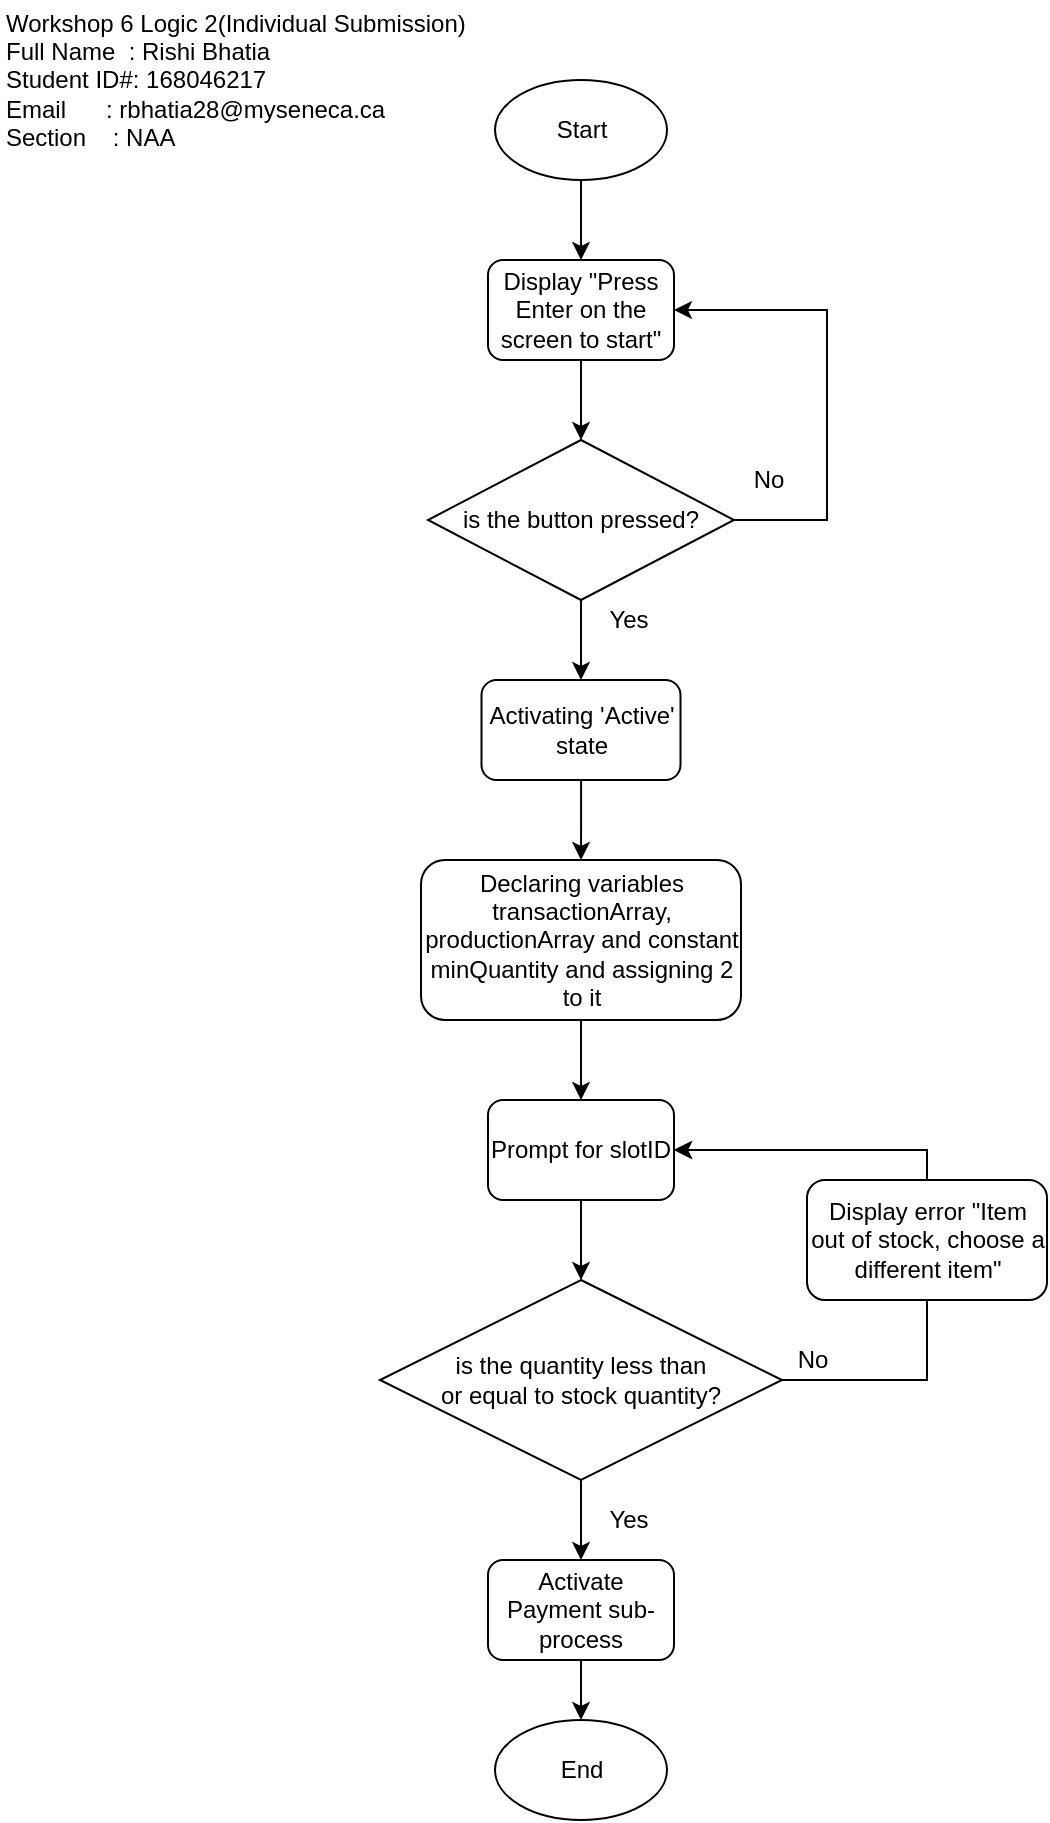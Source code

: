 <mxfile version="20.0.1" type="github">
  <diagram id="7MWEMz_guKCb4QwJbWVT" name="Page-1">
    <mxGraphModel dx="1021" dy="562" grid="1" gridSize="10" guides="1" tooltips="1" connect="1" arrows="1" fold="1" page="1" pageScale="1" pageWidth="827" pageHeight="1169" math="0" shadow="0">
      <root>
        <mxCell id="0" />
        <mxCell id="1" parent="0" />
        <mxCell id="PdJE2oKv3sPmSsOyN87q-7" style="edgeStyle=orthogonalEdgeStyle;rounded=0;orthogonalLoop=1;jettySize=auto;html=1;entryX=0.5;entryY=0;entryDx=0;entryDy=0;" edge="1" parent="1" source="PdJE2oKv3sPmSsOyN87q-1" target="PdJE2oKv3sPmSsOyN87q-2">
          <mxGeometry relative="1" as="geometry" />
        </mxCell>
        <mxCell id="PdJE2oKv3sPmSsOyN87q-1" value="Start" style="ellipse;whiteSpace=wrap;html=1;" vertex="1" parent="1">
          <mxGeometry x="304.5" y="80" width="86" height="50" as="geometry" />
        </mxCell>
        <mxCell id="PdJE2oKv3sPmSsOyN87q-8" style="edgeStyle=orthogonalEdgeStyle;rounded=0;orthogonalLoop=1;jettySize=auto;html=1;entryX=0.5;entryY=0;entryDx=0;entryDy=0;" edge="1" parent="1" source="PdJE2oKv3sPmSsOyN87q-2" target="PdJE2oKv3sPmSsOyN87q-3">
          <mxGeometry relative="1" as="geometry" />
        </mxCell>
        <mxCell id="PdJE2oKv3sPmSsOyN87q-2" value="Display &quot;Press Enter on the screen to start&quot;" style="rounded=1;whiteSpace=wrap;html=1;" vertex="1" parent="1">
          <mxGeometry x="301" y="170" width="93" height="50" as="geometry" />
        </mxCell>
        <mxCell id="PdJE2oKv3sPmSsOyN87q-5" style="edgeStyle=orthogonalEdgeStyle;rounded=0;orthogonalLoop=1;jettySize=auto;html=1;entryX=1;entryY=0.5;entryDx=0;entryDy=0;" edge="1" parent="1" source="PdJE2oKv3sPmSsOyN87q-3" target="PdJE2oKv3sPmSsOyN87q-2">
          <mxGeometry relative="1" as="geometry">
            <Array as="points">
              <mxPoint x="470.5" y="300" />
              <mxPoint x="470.5" y="195" />
            </Array>
          </mxGeometry>
        </mxCell>
        <mxCell id="PdJE2oKv3sPmSsOyN87q-6" style="edgeStyle=orthogonalEdgeStyle;rounded=0;orthogonalLoop=1;jettySize=auto;html=1;entryX=0.5;entryY=0;entryDx=0;entryDy=0;" edge="1" parent="1" source="PdJE2oKv3sPmSsOyN87q-3" target="PdJE2oKv3sPmSsOyN87q-4">
          <mxGeometry relative="1" as="geometry" />
        </mxCell>
        <mxCell id="PdJE2oKv3sPmSsOyN87q-3" value="is the button pressed?" style="rhombus;whiteSpace=wrap;html=1;" vertex="1" parent="1">
          <mxGeometry x="271" y="260" width="153" height="80" as="geometry" />
        </mxCell>
        <mxCell id="PdJE2oKv3sPmSsOyN87q-24" style="edgeStyle=orthogonalEdgeStyle;rounded=0;orthogonalLoop=1;jettySize=auto;html=1;entryX=0.5;entryY=0;entryDx=0;entryDy=0;" edge="1" parent="1" source="PdJE2oKv3sPmSsOyN87q-4" target="PdJE2oKv3sPmSsOyN87q-9">
          <mxGeometry relative="1" as="geometry" />
        </mxCell>
        <mxCell id="PdJE2oKv3sPmSsOyN87q-4" value="&lt;div&gt;Activating &#39;Active&#39; state&lt;/div&gt;" style="rounded=1;whiteSpace=wrap;html=1;" vertex="1" parent="1">
          <mxGeometry x="297.75" y="380" width="99.5" height="50" as="geometry" />
        </mxCell>
        <mxCell id="PdJE2oKv3sPmSsOyN87q-20" style="edgeStyle=orthogonalEdgeStyle;rounded=0;orthogonalLoop=1;jettySize=auto;html=1;entryX=0.5;entryY=0;entryDx=0;entryDy=0;" edge="1" parent="1" source="PdJE2oKv3sPmSsOyN87q-9" target="PdJE2oKv3sPmSsOyN87q-11">
          <mxGeometry relative="1" as="geometry" />
        </mxCell>
        <mxCell id="PdJE2oKv3sPmSsOyN87q-9" value="Declaring variables transactionArray, productionArray and constant minQuantity and assigning 2 to it" style="rounded=1;whiteSpace=wrap;html=1;" vertex="1" parent="1">
          <mxGeometry x="267.5" y="470" width="160" height="80" as="geometry" />
        </mxCell>
        <mxCell id="PdJE2oKv3sPmSsOyN87q-21" style="edgeStyle=orthogonalEdgeStyle;rounded=0;orthogonalLoop=1;jettySize=auto;html=1;entryX=0.5;entryY=0;entryDx=0;entryDy=0;" edge="1" parent="1" source="PdJE2oKv3sPmSsOyN87q-11" target="PdJE2oKv3sPmSsOyN87q-12">
          <mxGeometry relative="1" as="geometry" />
        </mxCell>
        <mxCell id="PdJE2oKv3sPmSsOyN87q-11" value="Prompt for slotID" style="rounded=1;whiteSpace=wrap;html=1;" vertex="1" parent="1">
          <mxGeometry x="301" y="590" width="93" height="50" as="geometry" />
        </mxCell>
        <mxCell id="PdJE2oKv3sPmSsOyN87q-16" style="edgeStyle=orthogonalEdgeStyle;rounded=0;orthogonalLoop=1;jettySize=auto;html=1;entryX=1;entryY=0.5;entryDx=0;entryDy=0;" edge="1" parent="1" source="PdJE2oKv3sPmSsOyN87q-12" target="PdJE2oKv3sPmSsOyN87q-11">
          <mxGeometry relative="1" as="geometry">
            <Array as="points">
              <mxPoint x="520.5" y="730" />
              <mxPoint x="520.5" y="615" />
            </Array>
          </mxGeometry>
        </mxCell>
        <mxCell id="PdJE2oKv3sPmSsOyN87q-22" style="edgeStyle=orthogonalEdgeStyle;rounded=0;orthogonalLoop=1;jettySize=auto;html=1;entryX=0.5;entryY=0;entryDx=0;entryDy=0;" edge="1" parent="1" source="PdJE2oKv3sPmSsOyN87q-12" target="PdJE2oKv3sPmSsOyN87q-19">
          <mxGeometry relative="1" as="geometry" />
        </mxCell>
        <mxCell id="PdJE2oKv3sPmSsOyN87q-12" value="&lt;div&gt;is the quantity less than&lt;/div&gt;&lt;div&gt;or equal to stock quantity?&lt;/div&gt;" style="rhombus;whiteSpace=wrap;html=1;" vertex="1" parent="1">
          <mxGeometry x="247" y="680" width="201" height="100" as="geometry" />
        </mxCell>
        <mxCell id="PdJE2oKv3sPmSsOyN87q-15" style="edgeStyle=orthogonalEdgeStyle;rounded=0;orthogonalLoop=1;jettySize=auto;html=1;entryX=1;entryY=0.5;entryDx=0;entryDy=0;" edge="1" parent="1" source="PdJE2oKv3sPmSsOyN87q-13" target="PdJE2oKv3sPmSsOyN87q-11">
          <mxGeometry relative="1" as="geometry">
            <Array as="points">
              <mxPoint x="520.5" y="615" />
            </Array>
          </mxGeometry>
        </mxCell>
        <mxCell id="PdJE2oKv3sPmSsOyN87q-13" value="Display error &quot;Item out of stock, choose a different item&quot;" style="rounded=1;whiteSpace=wrap;html=1;" vertex="1" parent="1">
          <mxGeometry x="460.5" y="630" width="120" height="60" as="geometry" />
        </mxCell>
        <mxCell id="PdJE2oKv3sPmSsOyN87q-17" value="No" style="text;html=1;align=center;verticalAlign=middle;resizable=0;points=[];autosize=1;strokeColor=none;fillColor=none;" vertex="1" parent="1">
          <mxGeometry x="448" y="710" width="30" height="20" as="geometry" />
        </mxCell>
        <mxCell id="PdJE2oKv3sPmSsOyN87q-27" style="edgeStyle=orthogonalEdgeStyle;rounded=0;orthogonalLoop=1;jettySize=auto;html=1;entryX=0.5;entryY=0;entryDx=0;entryDy=0;" edge="1" parent="1" source="PdJE2oKv3sPmSsOyN87q-19">
          <mxGeometry relative="1" as="geometry">
            <mxPoint x="347.5" y="900" as="targetPoint" />
          </mxGeometry>
        </mxCell>
        <mxCell id="PdJE2oKv3sPmSsOyN87q-19" value="Activate Payment sub-process" style="rounded=1;whiteSpace=wrap;html=1;" vertex="1" parent="1">
          <mxGeometry x="301" y="820" width="93" height="50" as="geometry" />
        </mxCell>
        <mxCell id="PdJE2oKv3sPmSsOyN87q-23" value="Yes" style="text;html=1;align=center;verticalAlign=middle;resizable=0;points=[];autosize=1;strokeColor=none;fillColor=none;" vertex="1" parent="1">
          <mxGeometry x="350.5" y="790" width="40" height="20" as="geometry" />
        </mxCell>
        <mxCell id="PdJE2oKv3sPmSsOyN87q-25" value="End" style="ellipse;whiteSpace=wrap;html=1;" vertex="1" parent="1">
          <mxGeometry x="304.5" y="900" width="86" height="50" as="geometry" />
        </mxCell>
        <mxCell id="PdJE2oKv3sPmSsOyN87q-28" value="&lt;div align=&quot;left&quot;&gt;Workshop 6 Logic 2(Individual Submission)&lt;br&gt;&lt;/div&gt;&lt;div align=&quot;left&quot;&gt;Full Name&amp;nbsp; : Rishi Bhatia&lt;br&gt;Student ID#: 168046217&lt;br&gt;Email&amp;nbsp;&amp;nbsp;&amp;nbsp;&amp;nbsp;&amp;nbsp; : rbhatia28@myseneca.ca&lt;br&gt;Section&amp;nbsp;&amp;nbsp;&amp;nbsp; : NAA&lt;br&gt;&lt;/div&gt;" style="text;html=1;align=left;verticalAlign=middle;resizable=0;points=[];autosize=1;strokeColor=none;fillColor=none;" vertex="1" parent="1">
          <mxGeometry x="57.5" y="40" width="250" height="80" as="geometry" />
        </mxCell>
        <mxCell id="PdJE2oKv3sPmSsOyN87q-29" value="Yes" style="text;html=1;align=center;verticalAlign=middle;resizable=0;points=[];autosize=1;strokeColor=none;fillColor=none;" vertex="1" parent="1">
          <mxGeometry x="350.5" y="340" width="40" height="20" as="geometry" />
        </mxCell>
        <mxCell id="PdJE2oKv3sPmSsOyN87q-30" value="No" style="text;html=1;align=center;verticalAlign=middle;resizable=0;points=[];autosize=1;strokeColor=none;fillColor=none;" vertex="1" parent="1">
          <mxGeometry x="425.5" y="270" width="30" height="20" as="geometry" />
        </mxCell>
      </root>
    </mxGraphModel>
  </diagram>
</mxfile>
